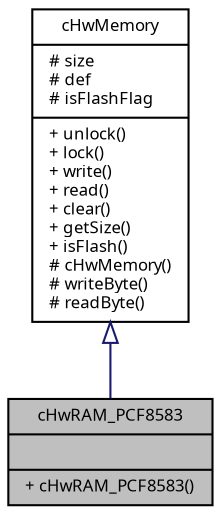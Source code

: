digraph "cHwRAM_PCF8583"
{
  edge [fontname="Sans",fontsize="8",labelfontname="Sans",labelfontsize="8"];
  node [fontname="Sans",fontsize="8",shape=record];
  Node1 [label="{cHwRAM_PCF8583\n||+ cHwRAM_PCF8583()\l}",height=0.2,width=0.4,color="black", fillcolor="grey75", style="filled", fontcolor="black"];
  Node2 -> Node1 [dir="back",color="midnightblue",fontsize="8",style="solid",arrowtail="onormal",fontname="Sans"];
  Node2 [label="{cHwMemory\n|# size\l# def\l# isFlashFlag\l|+ unlock()\l+ lock()\l+ write()\l+ read()\l+ clear()\l+ getSize()\l+ isFlash()\l# cHwMemory()\l# writeByte()\l# readByte()\l}",height=0.2,width=0.4,color="black", fillcolor="white", style="filled",URL="$classc_hw_memory.html",tooltip="Abstract class supporting non volatile memory. "];
}
